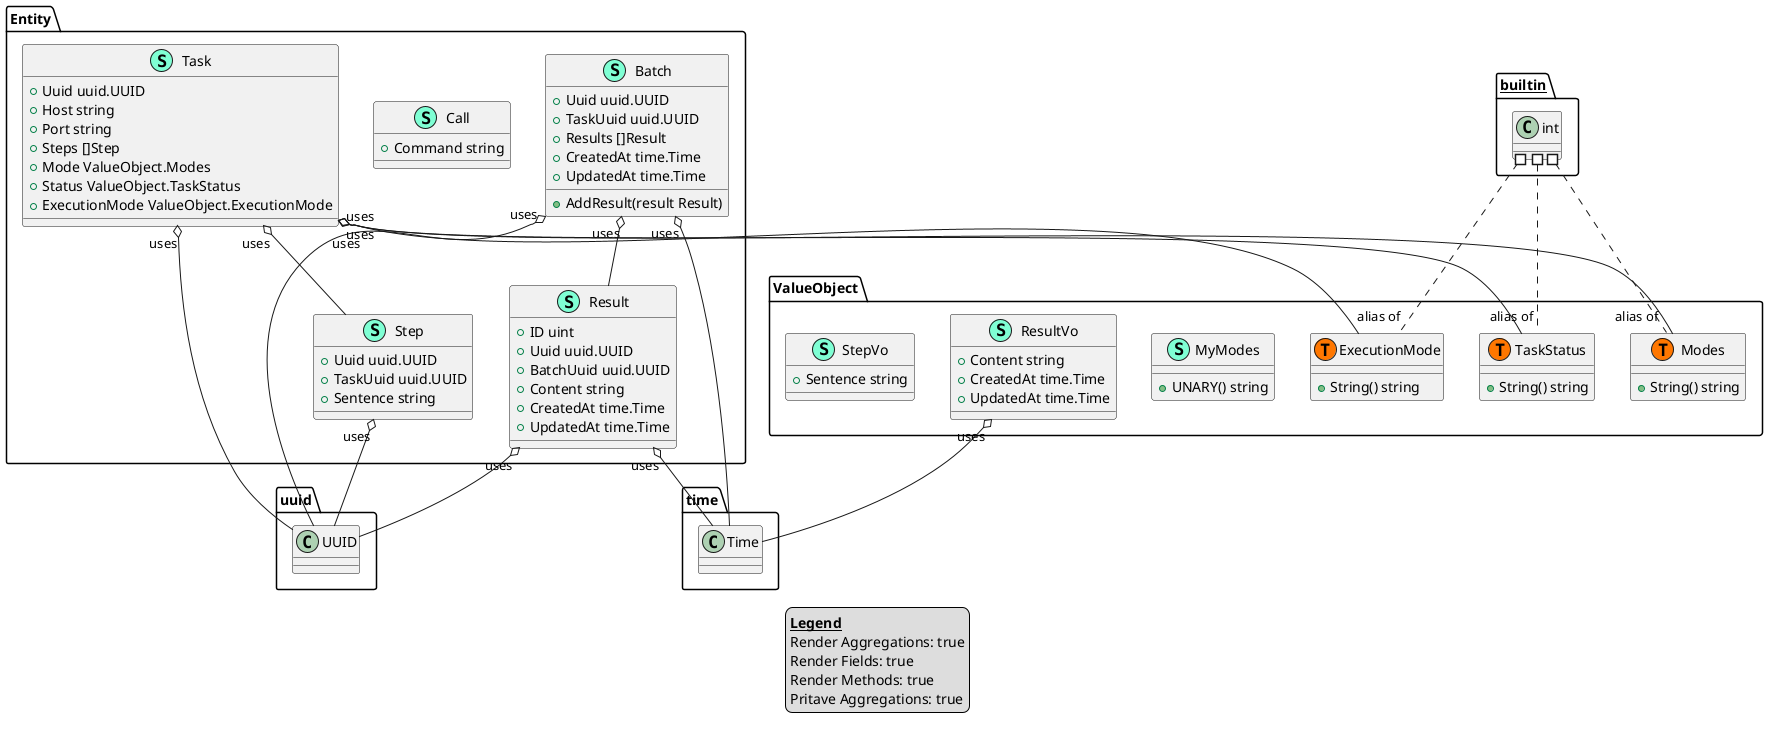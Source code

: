 @startuml
legend
<u><b>Legend</b></u>
Render Aggregations: true
Render Fields: true
Render Methods: true
Pritave Aggregations: true
end legend
namespace Entity {
    class Batch << (S,Aquamarine) >> {
        + Uuid uuid.UUID
        + TaskUuid uuid.UUID
        + Results []Result
        + CreatedAt time.Time
        + UpdatedAt time.Time

        + AddResult(result Result) 

    }
    class Call << (S,Aquamarine) >> {
        + Command string

    }
    class Result << (S,Aquamarine) >> {
        + ID uint
        + Uuid uuid.UUID
        + BatchUuid uuid.UUID
        + Content string
        + CreatedAt time.Time
        + UpdatedAt time.Time

    }
    class Step << (S,Aquamarine) >> {
        + Uuid uuid.UUID
        + TaskUuid uuid.UUID
        + Sentence string

    }
    class Task << (S,Aquamarine) >> {
        + Uuid uuid.UUID
        + Host string
        + Port string
        + Steps []Step
        + Mode ValueObject.Modes
        + Status ValueObject.TaskStatus
        + ExecutionMode ValueObject.ExecutionMode

    }
}


"Entity.Batch""uses" o-- "Entity.Result"
"Entity.Batch""uses" o-- "time.Time"
"Entity.Batch""uses" o-- "uuid.UUID"
"Entity.Result""uses" o-- "time.Time"
"Entity.Result""uses" o-- "uuid.UUID"
"Entity.Step""uses" o-- "uuid.UUID"
"Entity.Task""uses" o-- "Entity.Step"
"Entity.Task""uses" o-- "ValueObject.ExecutionMode"
"Entity.Task""uses" o-- "ValueObject.Modes"
"Entity.Task""uses" o-- "ValueObject.TaskStatus"
"Entity.Task""uses" o-- "uuid.UUID"

namespace ValueObject {
    class ExecutionMode << (S,Aquamarine) >> {
        + String() string

    }
    class Modes << (S,Aquamarine) >> {
        + String() string

    }
    class MyModes << (S,Aquamarine) >> {
        + UNARY() string

    }
    class ResultVo << (S,Aquamarine) >> {
        + Content string
        + CreatedAt time.Time
        + UpdatedAt time.Time

    }
    class StepVo << (S,Aquamarine) >> {
        + Sentence string

    }
    class TaskStatus << (S,Aquamarine) >> {
        + String() string

    }
    class ValueObject.ExecutionMode << (T, #FF7700) >>  {
    }
    class ValueObject.Modes << (T, #FF7700) >>  {
    }
    class ValueObject.TaskStatus << (T, #FF7700) >>  {
    }
}


"ValueObject.ResultVo""uses" o-- "time.Time"

"__builtin__.int" #.. "alias of""ValueObject.ExecutionMode"
"__builtin__.int" #.. "alias of""ValueObject.Modes"
"__builtin__.int" #.. "alias of""ValueObject.TaskStatus"
@enduml
